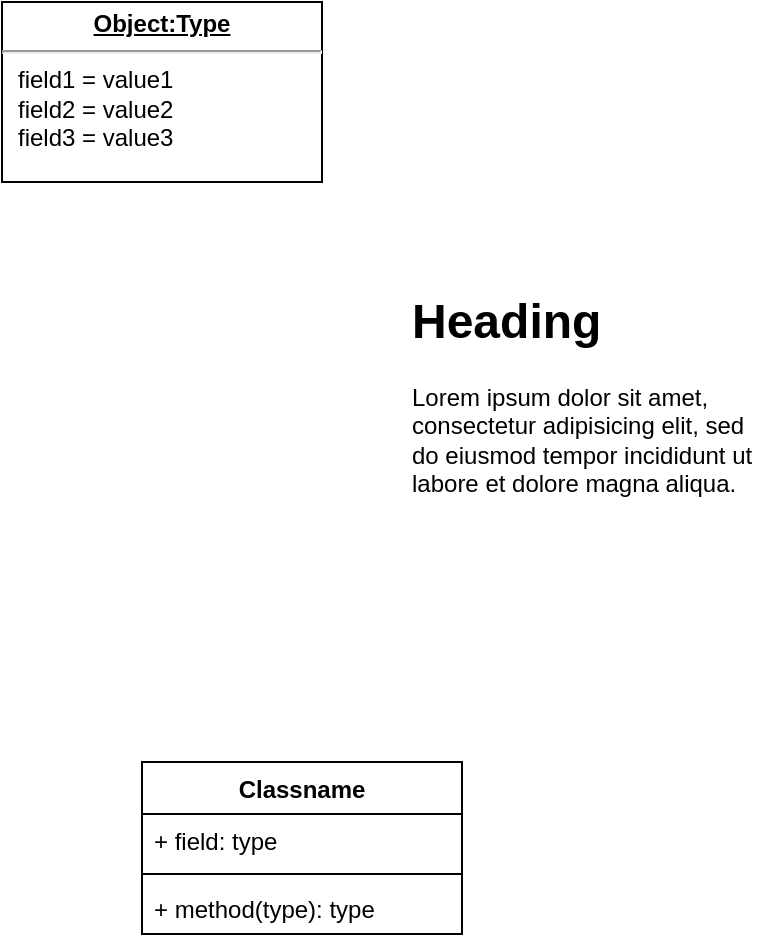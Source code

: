 <mxfile version="13.3.5" type="github">
  <diagram id="fLngxpBjYTuE2HFJQQ2o" name="Page-1">
    <mxGraphModel dx="1422" dy="774" grid="1" gridSize="10" guides="1" tooltips="1" connect="1" arrows="1" fold="1" page="1" pageScale="1" pageWidth="827" pageHeight="1169" math="0" shadow="0">
      <root>
        <mxCell id="0" />
        <mxCell id="1" parent="0" />
        <mxCell id="t2j9WeX8bXdKGk8jYpxR-1" value="&lt;h1&gt;Heading&lt;/h1&gt;&lt;p&gt;Lorem ipsum dolor sit amet, consectetur adipisicing elit, sed do eiusmod tempor incididunt ut labore et dolore magna aliqua.&lt;/p&gt;" style="text;html=1;strokeColor=none;fillColor=none;spacing=5;spacingTop=-20;whiteSpace=wrap;overflow=hidden;rounded=0;" vertex="1" parent="1">
          <mxGeometry x="370" y="230" width="190" height="120" as="geometry" />
        </mxCell>
        <mxCell id="t2j9WeX8bXdKGk8jYpxR-2" value="Classname" style="swimlane;fontStyle=1;align=center;verticalAlign=top;childLayout=stackLayout;horizontal=1;startSize=26;horizontalStack=0;resizeParent=1;resizeParentMax=0;resizeLast=0;collapsible=1;marginBottom=0;" vertex="1" parent="1">
          <mxGeometry x="240" y="470" width="160" height="86" as="geometry" />
        </mxCell>
        <mxCell id="t2j9WeX8bXdKGk8jYpxR-3" value="+ field: type" style="text;strokeColor=none;fillColor=none;align=left;verticalAlign=top;spacingLeft=4;spacingRight=4;overflow=hidden;rotatable=0;points=[[0,0.5],[1,0.5]];portConstraint=eastwest;" vertex="1" parent="t2j9WeX8bXdKGk8jYpxR-2">
          <mxGeometry y="26" width="160" height="26" as="geometry" />
        </mxCell>
        <mxCell id="t2j9WeX8bXdKGk8jYpxR-4" value="" style="line;strokeWidth=1;fillColor=none;align=left;verticalAlign=middle;spacingTop=-1;spacingLeft=3;spacingRight=3;rotatable=0;labelPosition=right;points=[];portConstraint=eastwest;" vertex="1" parent="t2j9WeX8bXdKGk8jYpxR-2">
          <mxGeometry y="52" width="160" height="8" as="geometry" />
        </mxCell>
        <mxCell id="t2j9WeX8bXdKGk8jYpxR-5" value="+ method(type): type" style="text;strokeColor=none;fillColor=none;align=left;verticalAlign=top;spacingLeft=4;spacingRight=4;overflow=hidden;rotatable=0;points=[[0,0.5],[1,0.5]];portConstraint=eastwest;" vertex="1" parent="t2j9WeX8bXdKGk8jYpxR-2">
          <mxGeometry y="60" width="160" height="26" as="geometry" />
        </mxCell>
        <mxCell id="t2j9WeX8bXdKGk8jYpxR-6" value="&lt;p style=&quot;margin:0px;margin-top:4px;text-align:center;text-decoration:underline;&quot;&gt;&lt;b&gt;Object:Type&lt;/b&gt;&lt;/p&gt;&lt;hr/&gt;&lt;p style=&quot;margin:0px;margin-left:8px;&quot;&gt;field1 = value1&lt;br/&gt;field2 = value2&lt;br&gt;field3 = value3&lt;/p&gt;" style="verticalAlign=top;align=left;overflow=fill;fontSize=12;fontFamily=Helvetica;html=1;" vertex="1" parent="1">
          <mxGeometry x="170" y="90" width="160" height="90" as="geometry" />
        </mxCell>
      </root>
    </mxGraphModel>
  </diagram>
</mxfile>
